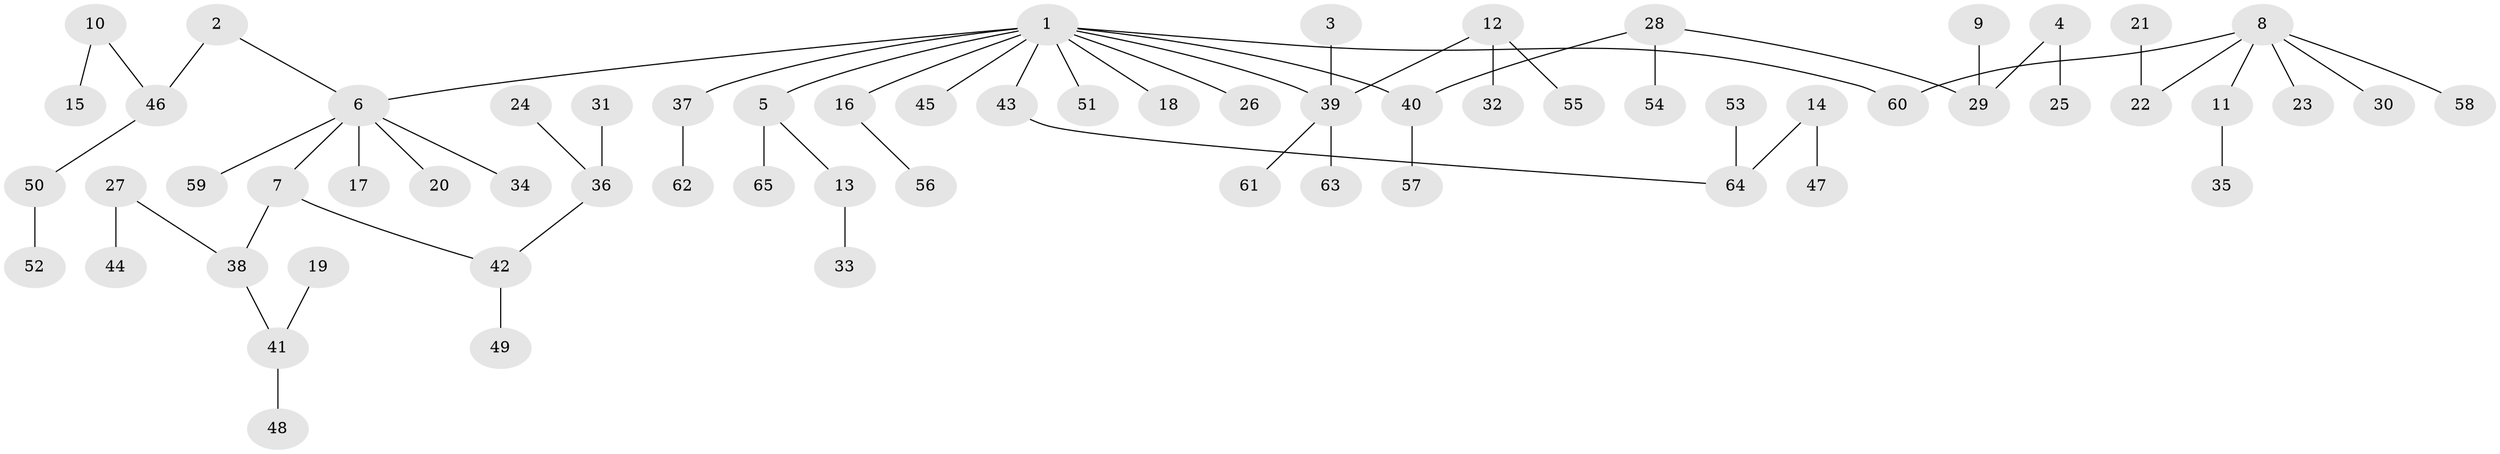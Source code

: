 // original degree distribution, {6: 0.023255813953488372, 4: 0.08527131782945736, 5: 0.015503875968992248, 3: 0.13178294573643412, 2: 0.2868217054263566, 1: 0.4573643410852713}
// Generated by graph-tools (version 1.1) at 2025/26/03/09/25 03:26:24]
// undirected, 65 vertices, 64 edges
graph export_dot {
graph [start="1"]
  node [color=gray90,style=filled];
  1;
  2;
  3;
  4;
  5;
  6;
  7;
  8;
  9;
  10;
  11;
  12;
  13;
  14;
  15;
  16;
  17;
  18;
  19;
  20;
  21;
  22;
  23;
  24;
  25;
  26;
  27;
  28;
  29;
  30;
  31;
  32;
  33;
  34;
  35;
  36;
  37;
  38;
  39;
  40;
  41;
  42;
  43;
  44;
  45;
  46;
  47;
  48;
  49;
  50;
  51;
  52;
  53;
  54;
  55;
  56;
  57;
  58;
  59;
  60;
  61;
  62;
  63;
  64;
  65;
  1 -- 5 [weight=1.0];
  1 -- 6 [weight=1.0];
  1 -- 16 [weight=1.0];
  1 -- 18 [weight=1.0];
  1 -- 26 [weight=1.0];
  1 -- 37 [weight=1.0];
  1 -- 39 [weight=1.0];
  1 -- 40 [weight=1.0];
  1 -- 43 [weight=1.0];
  1 -- 45 [weight=1.0];
  1 -- 51 [weight=1.0];
  1 -- 60 [weight=1.0];
  2 -- 6 [weight=1.0];
  2 -- 46 [weight=1.0];
  3 -- 39 [weight=1.0];
  4 -- 25 [weight=1.0];
  4 -- 29 [weight=1.0];
  5 -- 13 [weight=1.0];
  5 -- 65 [weight=1.0];
  6 -- 7 [weight=1.0];
  6 -- 17 [weight=1.0];
  6 -- 20 [weight=1.0];
  6 -- 34 [weight=1.0];
  6 -- 59 [weight=1.0];
  7 -- 38 [weight=1.0];
  7 -- 42 [weight=1.0];
  8 -- 11 [weight=1.0];
  8 -- 22 [weight=1.0];
  8 -- 23 [weight=1.0];
  8 -- 30 [weight=1.0];
  8 -- 58 [weight=1.0];
  8 -- 60 [weight=1.0];
  9 -- 29 [weight=1.0];
  10 -- 15 [weight=1.0];
  10 -- 46 [weight=1.0];
  11 -- 35 [weight=1.0];
  12 -- 32 [weight=1.0];
  12 -- 39 [weight=1.0];
  12 -- 55 [weight=1.0];
  13 -- 33 [weight=1.0];
  14 -- 47 [weight=1.0];
  14 -- 64 [weight=1.0];
  16 -- 56 [weight=1.0];
  19 -- 41 [weight=1.0];
  21 -- 22 [weight=1.0];
  24 -- 36 [weight=1.0];
  27 -- 38 [weight=1.0];
  27 -- 44 [weight=1.0];
  28 -- 29 [weight=1.0];
  28 -- 40 [weight=1.0];
  28 -- 54 [weight=1.0];
  31 -- 36 [weight=1.0];
  36 -- 42 [weight=1.0];
  37 -- 62 [weight=1.0];
  38 -- 41 [weight=1.0];
  39 -- 61 [weight=1.0];
  39 -- 63 [weight=1.0];
  40 -- 57 [weight=1.0];
  41 -- 48 [weight=1.0];
  42 -- 49 [weight=1.0];
  43 -- 64 [weight=1.0];
  46 -- 50 [weight=1.0];
  50 -- 52 [weight=1.0];
  53 -- 64 [weight=1.0];
}
